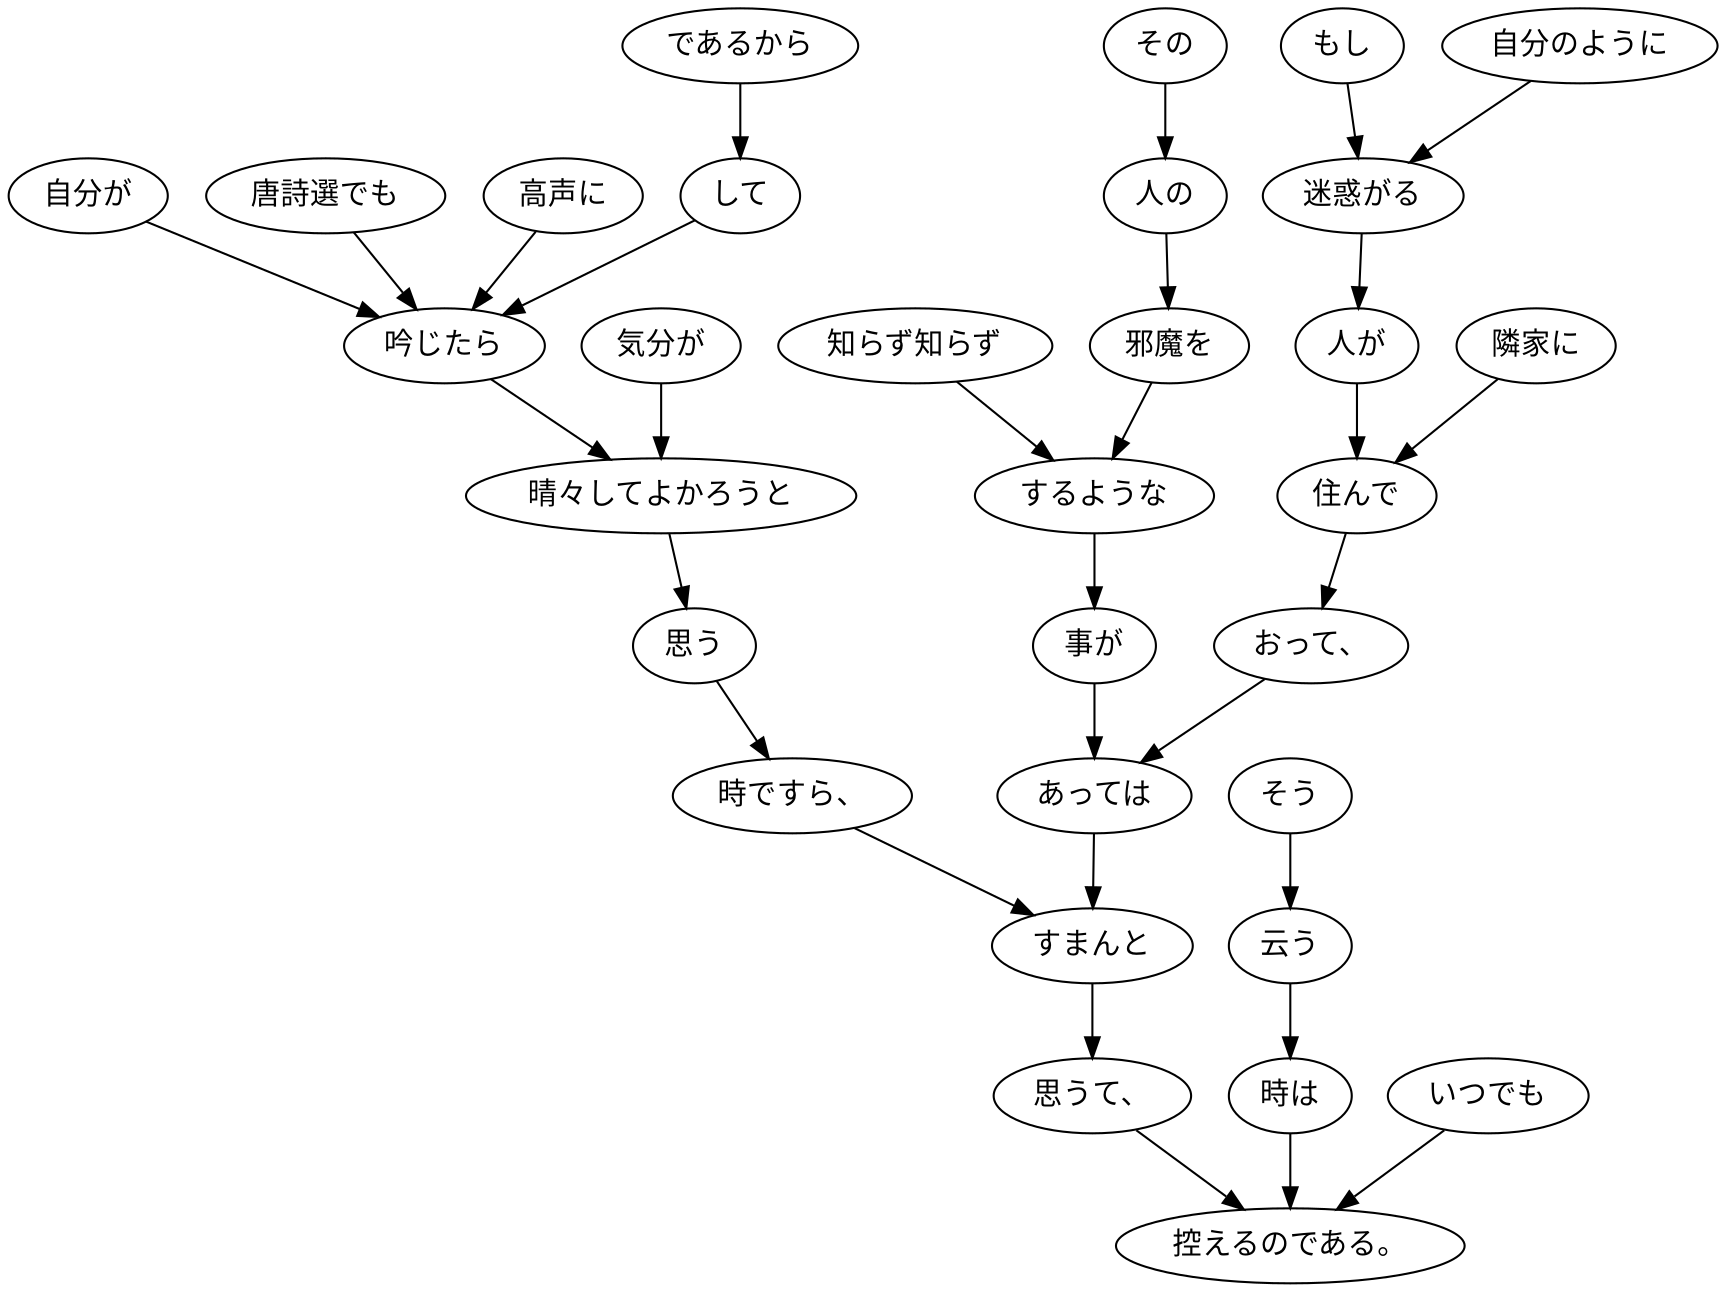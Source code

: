 digraph graph5002 {
	node0 [label="であるから"];
	node1 [label="して"];
	node2 [label="自分が"];
	node3 [label="唐詩選でも"];
	node4 [label="高声に"];
	node5 [label="吟じたら"];
	node6 [label="気分が"];
	node7 [label="晴々してよかろうと"];
	node8 [label="思う"];
	node9 [label="時ですら、"];
	node10 [label="もし"];
	node11 [label="自分のように"];
	node12 [label="迷惑がる"];
	node13 [label="人が"];
	node14 [label="隣家に"];
	node15 [label="住んで"];
	node16 [label="おって、"];
	node17 [label="知らず知らず"];
	node18 [label="その"];
	node19 [label="人の"];
	node20 [label="邪魔を"];
	node21 [label="するような"];
	node22 [label="事が"];
	node23 [label="あっては"];
	node24 [label="すまんと"];
	node25 [label="思うて、"];
	node26 [label="そう"];
	node27 [label="云う"];
	node28 [label="時は"];
	node29 [label="いつでも"];
	node30 [label="控えるのである。"];
	node0 -> node1;
	node1 -> node5;
	node2 -> node5;
	node3 -> node5;
	node4 -> node5;
	node5 -> node7;
	node6 -> node7;
	node7 -> node8;
	node8 -> node9;
	node9 -> node24;
	node10 -> node12;
	node11 -> node12;
	node12 -> node13;
	node13 -> node15;
	node14 -> node15;
	node15 -> node16;
	node16 -> node23;
	node17 -> node21;
	node18 -> node19;
	node19 -> node20;
	node20 -> node21;
	node21 -> node22;
	node22 -> node23;
	node23 -> node24;
	node24 -> node25;
	node25 -> node30;
	node26 -> node27;
	node27 -> node28;
	node28 -> node30;
	node29 -> node30;
}
